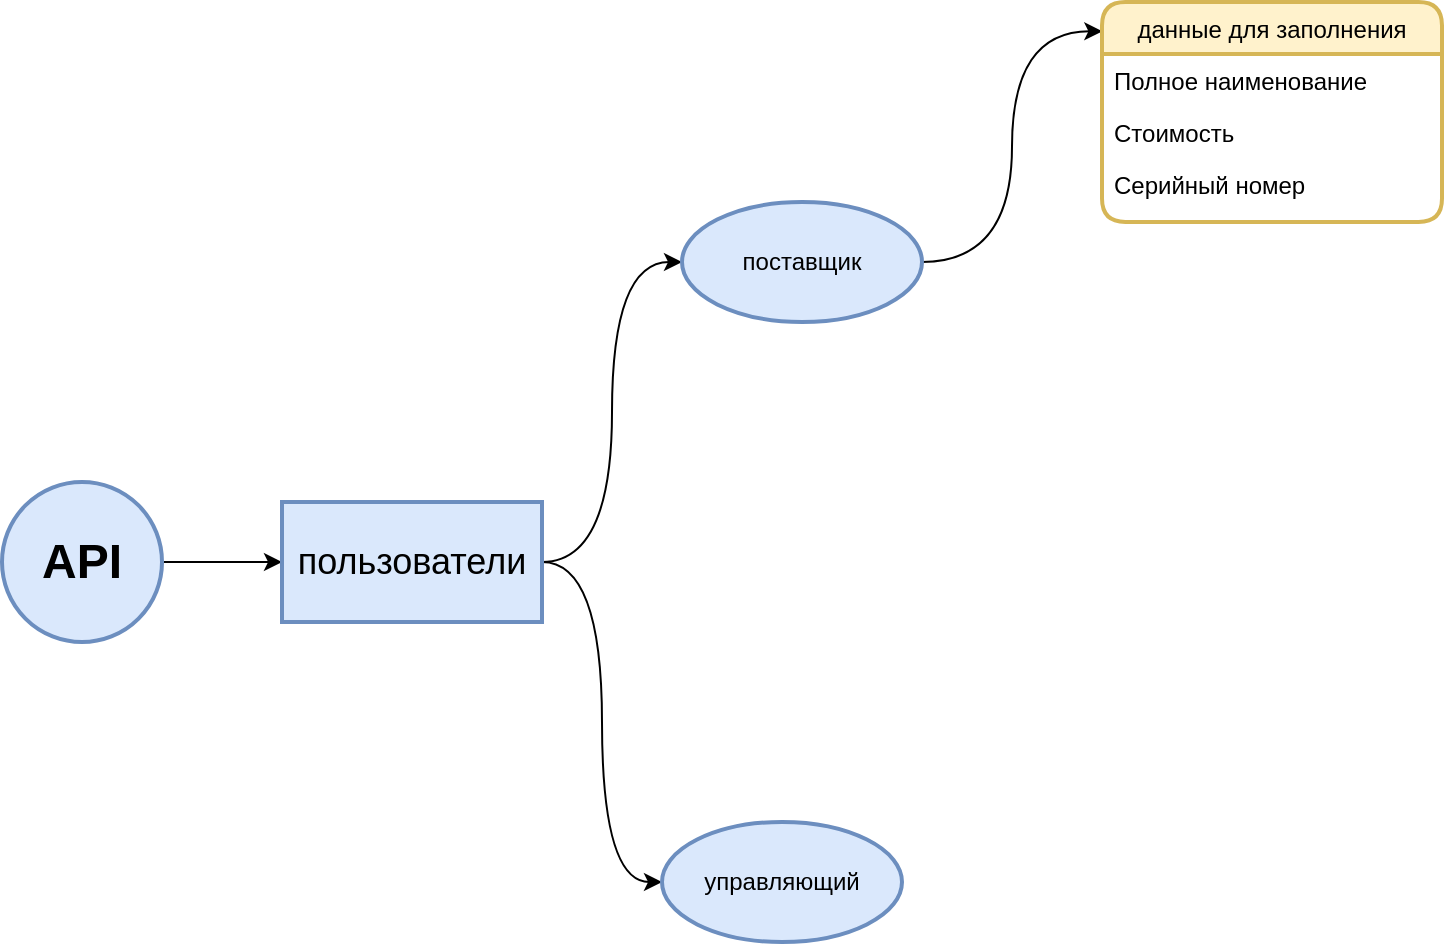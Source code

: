 <mxfile version="14.9.8" type="github">
  <diagram id="6a731a19-8d31-9384-78a2-239565b7b9f0" name="Page-1">
    <mxGraphModel dx="763" dy="516" grid="1" gridSize="10" guides="1" tooltips="1" connect="1" arrows="1" fold="1" page="1" pageScale="1" pageWidth="1169" pageHeight="827" background="none" math="0" shadow="0">
      <root>
        <mxCell id="0" />
        <mxCell id="1" parent="0" />
        <mxCell id="dYOBeLBx3Amch_ermyEQ-1557" value="" style="edgeStyle=orthogonalEdgeStyle;rounded=0;orthogonalLoop=1;jettySize=auto;html=1;" edge="1" parent="1" source="dYOBeLBx3Amch_ermyEQ-1542" target="dYOBeLBx3Amch_ermyEQ-1556">
          <mxGeometry relative="1" as="geometry" />
        </mxCell>
        <mxCell id="dYOBeLBx3Amch_ermyEQ-1542" value="&lt;b&gt;&lt;font style=&quot;font-size: 24px&quot;&gt;API&lt;/font&gt;&lt;/b&gt;" style="ellipse;whiteSpace=wrap;html=1;aspect=fixed;strokeWidth=2;perimeterSpacing=1;fillColor=#dae8fc;strokeColor=#6c8ebf;" vertex="1" parent="1">
          <mxGeometry x="390" y="280" width="80" height="80" as="geometry" />
        </mxCell>
        <mxCell id="dYOBeLBx3Amch_ermyEQ-1567" style="edgeStyle=orthogonalEdgeStyle;rounded=0;orthogonalLoop=1;jettySize=auto;html=1;entryX=0;entryY=0.5;entryDx=0;entryDy=0;curved=1;" edge="1" parent="1" source="dYOBeLBx3Amch_ermyEQ-1556" target="dYOBeLBx3Amch_ermyEQ-1566">
          <mxGeometry relative="1" as="geometry" />
        </mxCell>
        <mxCell id="dYOBeLBx3Amch_ermyEQ-1573" style="edgeStyle=orthogonalEdgeStyle;curved=1;rounded=0;orthogonalLoop=1;jettySize=auto;html=1;entryX=0;entryY=0.5;entryDx=0;entryDy=0;" edge="1" parent="1" source="dYOBeLBx3Amch_ermyEQ-1556" target="dYOBeLBx3Amch_ermyEQ-1562">
          <mxGeometry relative="1" as="geometry" />
        </mxCell>
        <mxCell id="dYOBeLBx3Amch_ermyEQ-1556" value="&lt;font style=&quot;font-size: 18px&quot;&gt;пользователи&lt;/font&gt;" style="whiteSpace=wrap;html=1;strokeColor=#6c8ebf;strokeWidth=2;fillColor=#dae8fc;" vertex="1" parent="1">
          <mxGeometry x="530" y="290" width="130" height="60" as="geometry" />
        </mxCell>
        <mxCell id="dYOBeLBx3Amch_ermyEQ-1580" style="edgeStyle=orthogonalEdgeStyle;curved=1;rounded=0;orthogonalLoop=1;jettySize=auto;html=1;entryX=0.001;entryY=0.133;entryDx=0;entryDy=0;entryPerimeter=0;" edge="1" parent="1" source="dYOBeLBx3Amch_ermyEQ-1562" target="dYOBeLBx3Amch_ermyEQ-1576">
          <mxGeometry relative="1" as="geometry" />
        </mxCell>
        <mxCell id="dYOBeLBx3Amch_ermyEQ-1562" value="поставщик" style="ellipse;whiteSpace=wrap;html=1;strokeColor=#6c8ebf;strokeWidth=2;fillColor=#dae8fc;" vertex="1" parent="1">
          <mxGeometry x="730" y="140" width="120" height="60" as="geometry" />
        </mxCell>
        <mxCell id="dYOBeLBx3Amch_ermyEQ-1566" value="управляющий" style="ellipse;whiteSpace=wrap;html=1;strokeColor=#6c8ebf;strokeWidth=2;fillColor=#dae8fc;" vertex="1" parent="1">
          <mxGeometry x="720" y="450" width="120" height="60" as="geometry" />
        </mxCell>
        <mxCell id="dYOBeLBx3Amch_ermyEQ-1576" value="данные для заполнения" style="swimlane;fontStyle=0;childLayout=stackLayout;horizontal=1;startSize=26;horizontalStack=0;resizeParent=1;resizeParentMax=0;resizeLast=0;collapsible=1;marginBottom=0;strokeWidth=2;glass=0;shadow=0;rounded=1;fillColor=#fff2cc;strokeColor=#d6b656;" vertex="1" parent="1">
          <mxGeometry x="940" y="40" width="170" height="110" as="geometry" />
        </mxCell>
        <mxCell id="dYOBeLBx3Amch_ermyEQ-1577" value="Полное наименование" style="text;strokeColor=none;fillColor=none;align=left;verticalAlign=top;spacingLeft=4;spacingRight=4;overflow=hidden;rotatable=0;points=[[0,0.5],[1,0.5]];portConstraint=eastwest;" vertex="1" parent="dYOBeLBx3Amch_ermyEQ-1576">
          <mxGeometry y="26" width="170" height="26" as="geometry" />
        </mxCell>
        <mxCell id="dYOBeLBx3Amch_ermyEQ-1578" value="Стоимость" style="text;strokeColor=none;fillColor=none;align=left;verticalAlign=top;spacingLeft=4;spacingRight=4;overflow=hidden;rotatable=0;points=[[0,0.5],[1,0.5]];portConstraint=eastwest;" vertex="1" parent="dYOBeLBx3Amch_ermyEQ-1576">
          <mxGeometry y="52" width="170" height="26" as="geometry" />
        </mxCell>
        <mxCell id="dYOBeLBx3Amch_ermyEQ-1579" value="Серийный номер" style="text;strokeColor=none;fillColor=none;align=left;verticalAlign=top;spacingLeft=4;spacingRight=4;overflow=hidden;rotatable=0;points=[[0,0.5],[1,0.5]];portConstraint=eastwest;" vertex="1" parent="dYOBeLBx3Amch_ermyEQ-1576">
          <mxGeometry y="78" width="170" height="32" as="geometry" />
        </mxCell>
      </root>
    </mxGraphModel>
  </diagram>
</mxfile>
